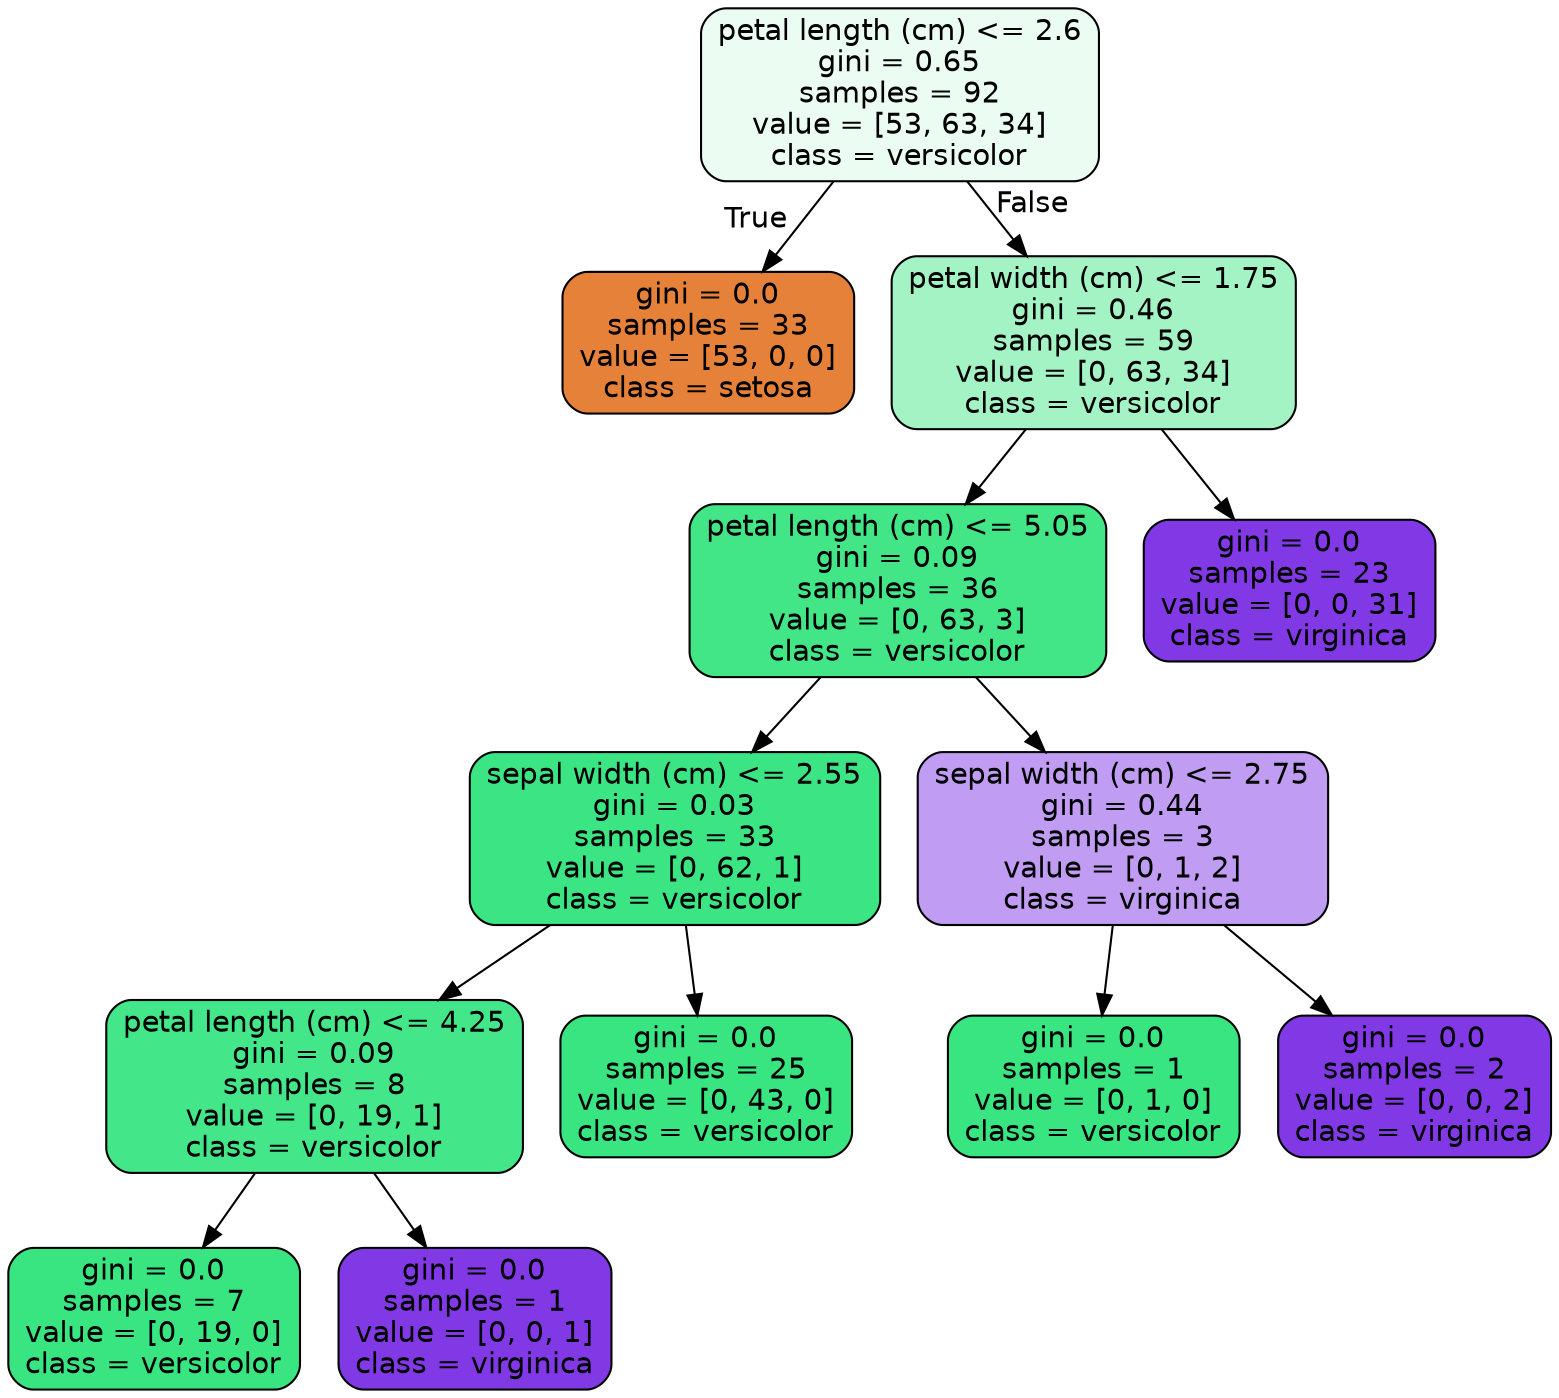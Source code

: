 digraph Tree {
node [shape=box, style="filled, rounded", color="black", fontname=helvetica] ;
edge [fontname=helvetica] ;
0 [label="petal length (cm) <= 2.6\ngini = 0.65\nsamples = 92\nvalue = [53, 63, 34]\nclass = versicolor", fillcolor="#ebfcf2"] ;
1 [label="gini = 0.0\nsamples = 33\nvalue = [53, 0, 0]\nclass = setosa", fillcolor="#e58139"] ;
0 -> 1 [labeldistance=2.5, labelangle=45, headlabel="True"] ;
2 [label="petal width (cm) <= 1.75\ngini = 0.46\nsamples = 59\nvalue = [0, 63, 34]\nclass = versicolor", fillcolor="#a4f3c5"] ;
0 -> 2 [labeldistance=2.5, labelangle=-45, headlabel="False"] ;
3 [label="petal length (cm) <= 5.05\ngini = 0.09\nsamples = 36\nvalue = [0, 63, 3]\nclass = versicolor", fillcolor="#42e687"] ;
2 -> 3 ;
4 [label="sepal width (cm) <= 2.55\ngini = 0.03\nsamples = 33\nvalue = [0, 62, 1]\nclass = versicolor", fillcolor="#3ce583"] ;
3 -> 4 ;
5 [label="petal length (cm) <= 4.25\ngini = 0.09\nsamples = 8\nvalue = [0, 19, 1]\nclass = versicolor", fillcolor="#43e688"] ;
4 -> 5 ;
6 [label="gini = 0.0\nsamples = 7\nvalue = [0, 19, 0]\nclass = versicolor", fillcolor="#39e581"] ;
5 -> 6 ;
7 [label="gini = 0.0\nsamples = 1\nvalue = [0, 0, 1]\nclass = virginica", fillcolor="#8139e5"] ;
5 -> 7 ;
8 [label="gini = 0.0\nsamples = 25\nvalue = [0, 43, 0]\nclass = versicolor", fillcolor="#39e581"] ;
4 -> 8 ;
9 [label="sepal width (cm) <= 2.75\ngini = 0.44\nsamples = 3\nvalue = [0, 1, 2]\nclass = virginica", fillcolor="#c09cf2"] ;
3 -> 9 ;
10 [label="gini = 0.0\nsamples = 1\nvalue = [0, 1, 0]\nclass = versicolor", fillcolor="#39e581"] ;
9 -> 10 ;
11 [label="gini = 0.0\nsamples = 2\nvalue = [0, 0, 2]\nclass = virginica", fillcolor="#8139e5"] ;
9 -> 11 ;
12 [label="gini = 0.0\nsamples = 23\nvalue = [0, 0, 31]\nclass = virginica", fillcolor="#8139e5"] ;
2 -> 12 ;
}